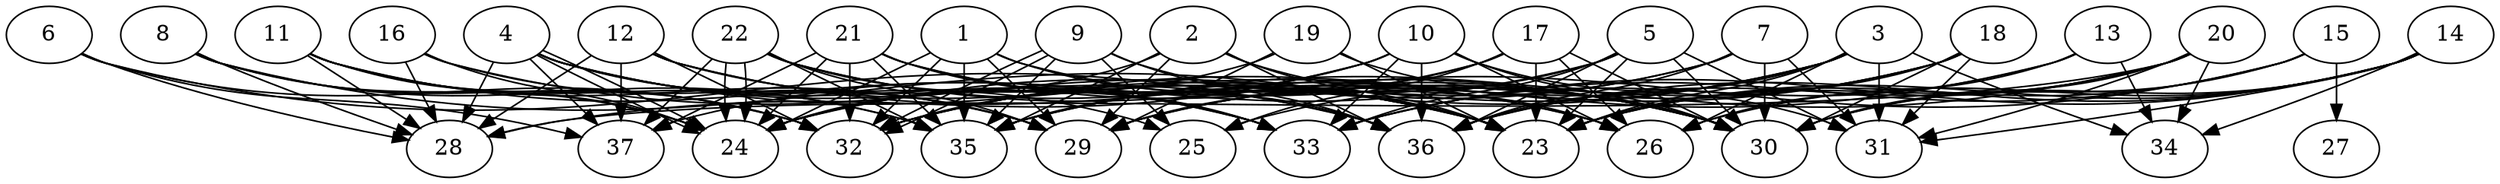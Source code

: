 // DAG (tier=3-complex, mode=data, n=37, ccr=0.531, fat=0.785, density=0.620, regular=0.232, jump=0.282, mindata=4194304, maxdata=33554432)
// DAG automatically generated by daggen at Sun Aug 24 16:33:35 2025
// /home/ermia/Project/Environments/daggen/bin/daggen --dot --ccr 0.531 --fat 0.785 --regular 0.232 --density 0.620 --jump 0.282 --mindata 4194304 --maxdata 33554432 -n 37 
digraph G {
  1 [size="25601344665796667768832", alpha="0.08", expect_size="12800672332898333884416"]
  1 -> 24 [size ="6949152428654592"]
  1 -> 29 [size ="6949152428654592"]
  1 -> 30 [size ="6949152428654592"]
  1 -> 32 [size ="6949152428654592"]
  1 -> 35 [size ="6949152428654592"]
  1 -> 36 [size ="6949152428654592"]
  2 [size="151201503004920768", alpha="0.03", expect_size="75600751502460384"]
  2 -> 23 [size ="2407509365096448"]
  2 -> 24 [size ="2407509365096448"]
  2 -> 26 [size ="2407509365096448"]
  2 -> 29 [size ="2407509365096448"]
  2 -> 35 [size ="2407509365096448"]
  2 -> 36 [size ="2407509365096448"]
  3 [size="31724408822883648", alpha="0.18", expect_size="15862204411441824"]
  3 -> 23 [size ="3502649479528448"]
  3 -> 24 [size ="3502649479528448"]
  3 -> 26 [size ="3502649479528448"]
  3 -> 29 [size ="3502649479528448"]
  3 -> 31 [size ="3502649479528448"]
  3 -> 32 [size ="3502649479528448"]
  3 -> 34 [size ="3502649479528448"]
  3 -> 36 [size ="3502649479528448"]
  4 [size="2396059686239931392", alpha="0.09", expect_size="1198029843119965696"]
  4 -> 24 [size ="2987306126409728"]
  4 -> 24 [size ="2987306126409728"]
  4 -> 25 [size ="2987306126409728"]
  4 -> 26 [size ="2987306126409728"]
  4 -> 28 [size ="2987306126409728"]
  4 -> 29 [size ="2987306126409728"]
  4 -> 33 [size ="2987306126409728"]
  4 -> 36 [size ="2987306126409728"]
  4 -> 37 [size ="2987306126409728"]
  5 [size="64873908847898320", alpha="0.03", expect_size="32436954423949160"]
  5 -> 23 [size ="4760032067452928"]
  5 -> 29 [size ="4760032067452928"]
  5 -> 30 [size ="4760032067452928"]
  5 -> 31 [size ="4760032067452928"]
  5 -> 33 [size ="4760032067452928"]
  5 -> 36 [size ="4760032067452928"]
  5 -> 37 [size ="4760032067452928"]
  6 [size="3150394488942130888704", alpha="0.17", expect_size="1575197244471065444352"]
  6 -> 28 [size ="1719227224424448"]
  6 -> 32 [size ="1719227224424448"]
  6 -> 36 [size ="1719227224424448"]
  6 -> 37 [size ="1719227224424448"]
  7 [size="4498560929808986624", alpha="0.16", expect_size="2249280464904493312"]
  7 -> 30 [size ="1790075796979712"]
  7 -> 31 [size ="1790075796979712"]
  7 -> 32 [size ="1790075796979712"]
  7 -> 35 [size ="1790075796979712"]
  7 -> 36 [size ="1790075796979712"]
  8 [size="29083899532824471928832", alpha="0.15", expect_size="14541949766412235964416"]
  8 -> 23 [size ="7565861917294592"]
  8 -> 24 [size ="7565861917294592"]
  8 -> 28 [size ="7565861917294592"]
  8 -> 32 [size ="7565861917294592"]
  8 -> 35 [size ="7565861917294592"]
  9 [size="30384039005497440862208", alpha="0.07", expect_size="15192019502748720431104"]
  9 -> 23 [size ="7789692669919232"]
  9 -> 25 [size ="7789692669919232"]
  9 -> 32 [size ="7789692669919232"]
  9 -> 32 [size ="7789692669919232"]
  9 -> 35 [size ="7789692669919232"]
  9 -> 36 [size ="7789692669919232"]
  10 [size="123791105291178624", alpha="0.07", expect_size="61895552645589312"]
  10 -> 24 [size ="5660670670405632"]
  10 -> 26 [size ="5660670670405632"]
  10 -> 28 [size ="5660670670405632"]
  10 -> 30 [size ="5660670670405632"]
  10 -> 31 [size ="5660670670405632"]
  10 -> 32 [size ="5660670670405632"]
  10 -> 33 [size ="5660670670405632"]
  10 -> 36 [size ="5660670670405632"]
  11 [size="1736529579925336752128", alpha="0.16", expect_size="868264789962668376064"]
  11 -> 24 [size ="1155787812503552"]
  11 -> 28 [size ="1155787812503552"]
  11 -> 29 [size ="1155787812503552"]
  11 -> 32 [size ="1155787812503552"]
  11 -> 33 [size ="1155787812503552"]
  11 -> 35 [size ="1155787812503552"]
  12 [size="4127711387775269888", alpha="0.08", expect_size="2063855693887634944"]
  12 -> 23 [size ="4861276593324032"]
  12 -> 28 [size ="4861276593324032"]
  12 -> 30 [size ="4861276593324032"]
  12 -> 32 [size ="4861276593324032"]
  12 -> 33 [size ="4861276593324032"]
  12 -> 37 [size ="4861276593324032"]
  13 [size="1734754894748525264896", alpha="0.12", expect_size="867377447374262632448"]
  13 -> 26 [size ="1155000222875648"]
  13 -> 32 [size ="1155000222875648"]
  13 -> 33 [size ="1155000222875648"]
  13 -> 34 [size ="1155000222875648"]
  14 [size="1780839634363819753472", alpha="0.13", expect_size="890419817181909876736"]
  14 -> 23 [size ="1175366194429952"]
  14 -> 26 [size ="1175366194429952"]
  14 -> 30 [size ="1175366194429952"]
  14 -> 31 [size ="1175366194429952"]
  14 -> 33 [size ="1175366194429952"]
  14 -> 34 [size ="1175366194429952"]
  14 -> 36 [size ="1175366194429952"]
  15 [size="6490705196639868", alpha="0.00", expect_size="3245352598319934"]
  15 -> 23 [size ="400308266074112"]
  15 -> 27 [size ="400308266074112"]
  15 -> 29 [size ="400308266074112"]
  15 -> 30 [size ="400308266074112"]
  15 -> 33 [size ="400308266074112"]
  16 [size="188283558912319392", alpha="0.09", expect_size="94141779456159696"]
  16 -> 23 [size ="3097210178764800"]
  16 -> 24 [size ="3097210178764800"]
  16 -> 28 [size ="3097210178764800"]
  16 -> 29 [size ="3097210178764800"]
  17 [size="16670738956943309668352", alpha="0.10", expect_size="8335369478471654834176"]
  17 -> 23 [size ="5220673752399872"]
  17 -> 24 [size ="5220673752399872"]
  17 -> 25 [size ="5220673752399872"]
  17 -> 26 [size ="5220673752399872"]
  17 -> 30 [size ="5220673752399872"]
  17 -> 35 [size ="5220673752399872"]
  18 [size="949038544266906880", alpha="0.09", expect_size="474519272133453440"]
  18 -> 23 [size ="753251498590208"]
  18 -> 25 [size ="753251498590208"]
  18 -> 29 [size ="753251498590208"]
  18 -> 30 [size ="753251498590208"]
  18 -> 31 [size ="753251498590208"]
  18 -> 35 [size ="753251498590208"]
  19 [size="27526275580553219538944", alpha="0.12", expect_size="13763137790276609769472"]
  19 -> 23 [size ="7293258765959168"]
  19 -> 24 [size ="7293258765959168"]
  19 -> 29 [size ="7293258765959168"]
  19 -> 30 [size ="7293258765959168"]
  20 [size="1611639066112946176", alpha="0.10", expect_size="805819533056473088"]
  20 -> 23 [size ="1013914573733888"]
  20 -> 28 [size ="1013914573733888"]
  20 -> 30 [size ="1013914573733888"]
  20 -> 31 [size ="1013914573733888"]
  20 -> 34 [size ="1013914573733888"]
  20 -> 35 [size ="1013914573733888"]
  20 -> 36 [size ="1013914573733888"]
  21 [size="5572848692626180096", alpha="0.16", expect_size="2786424346313090048"]
  21 -> 23 [size ="3261155992666112"]
  21 -> 24 [size ="3261155992666112"]
  21 -> 30 [size ="3261155992666112"]
  21 -> 32 [size ="3261155992666112"]
  21 -> 33 [size ="3261155992666112"]
  21 -> 35 [size ="3261155992666112"]
  21 -> 37 [size ="3261155992666112"]
  22 [size="12343432135317784576", alpha="0.18", expect_size="6171716067658892288"]
  22 -> 24 [size ="5942139473100800"]
  22 -> 24 [size ="5942139473100800"]
  22 -> 26 [size ="5942139473100800"]
  22 -> 29 [size ="5942139473100800"]
  22 -> 30 [size ="5942139473100800"]
  22 -> 33 [size ="5942139473100800"]
  22 -> 35 [size ="5942139473100800"]
  22 -> 37 [size ="5942139473100800"]
  23 [size="15844901204322062336", alpha="0.06", expect_size="7922450602161031168"]
  24 [size="293098134218208384", alpha="0.11", expect_size="146549067109104192"]
  25 [size="144320010200707072", alpha="0.16", expect_size="72160005100353536"]
  26 [size="27596350244642560671744", alpha="0.15", expect_size="13798175122321280335872"]
  27 [size="283008815036533120", alpha="0.04", expect_size="141504407518266560"]
  28 [size="10383541407668529152", alpha="0.10", expect_size="5191770703834264576"]
  29 [size="21695900595339418140672", alpha="0.12", expect_size="10847950297669709070336"]
  30 [size="4858546745598017536000", alpha="0.04", expect_size="2429273372799008768000"]
  31 [size="5796308215764555776", alpha="0.09", expect_size="2898154107882277888"]
  32 [size="3367813975245675", alpha="0.12", expect_size="1683906987622837"]
  33 [size="67822659895834240", alpha="0.13", expect_size="33911329947917120"]
  34 [size="358824938293953472", alpha="0.18", expect_size="179412469146976736"]
  35 [size="20832347230725020", alpha="0.01", expect_size="10416173615362510"]
  36 [size="17605728811715468", alpha="0.18", expect_size="8802864405857734"]
  37 [size="211249173825173952", alpha="0.01", expect_size="105624586912586976"]
}